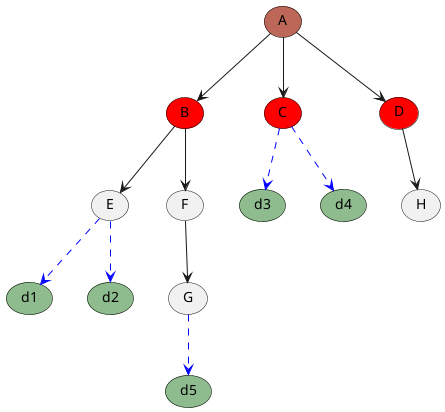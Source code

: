 @startuml
'https://plantuml.com/use-case-diagram



top to bottom direction

usecase A as a #bd6758;line:black
usecase B as b #red;line:black
usecase C as c #red;line:black
usecase D as d #red;line:black
usecase E as e
usecase F as f
usecase G as g
usecase H as h

usecase d1 as d1 #DarkSeaGreen;line:black
usecase d2 as d2 #DarkSeaGreen;line:black
usecase d3 as d3 #DarkSeaGreen;line:black
usecase d4 as d4 #DarkSeaGreen;line:black
usecase d5 as d5 #DarkSeaGreen;line:black


a --> b

a --> c

a --> d

b --> e

b --> f

f --> g

d --> h

e --> d1 #blue;line.dashed;text:blue
e --> d2 #blue;line.dashed;text:blue

c --> d3 #blue;line.dashed;text:blue
c --> d4 #blue;line.dashed;text:blue

g --> d5 #blue;line.dashed;text:blue

@enduml
